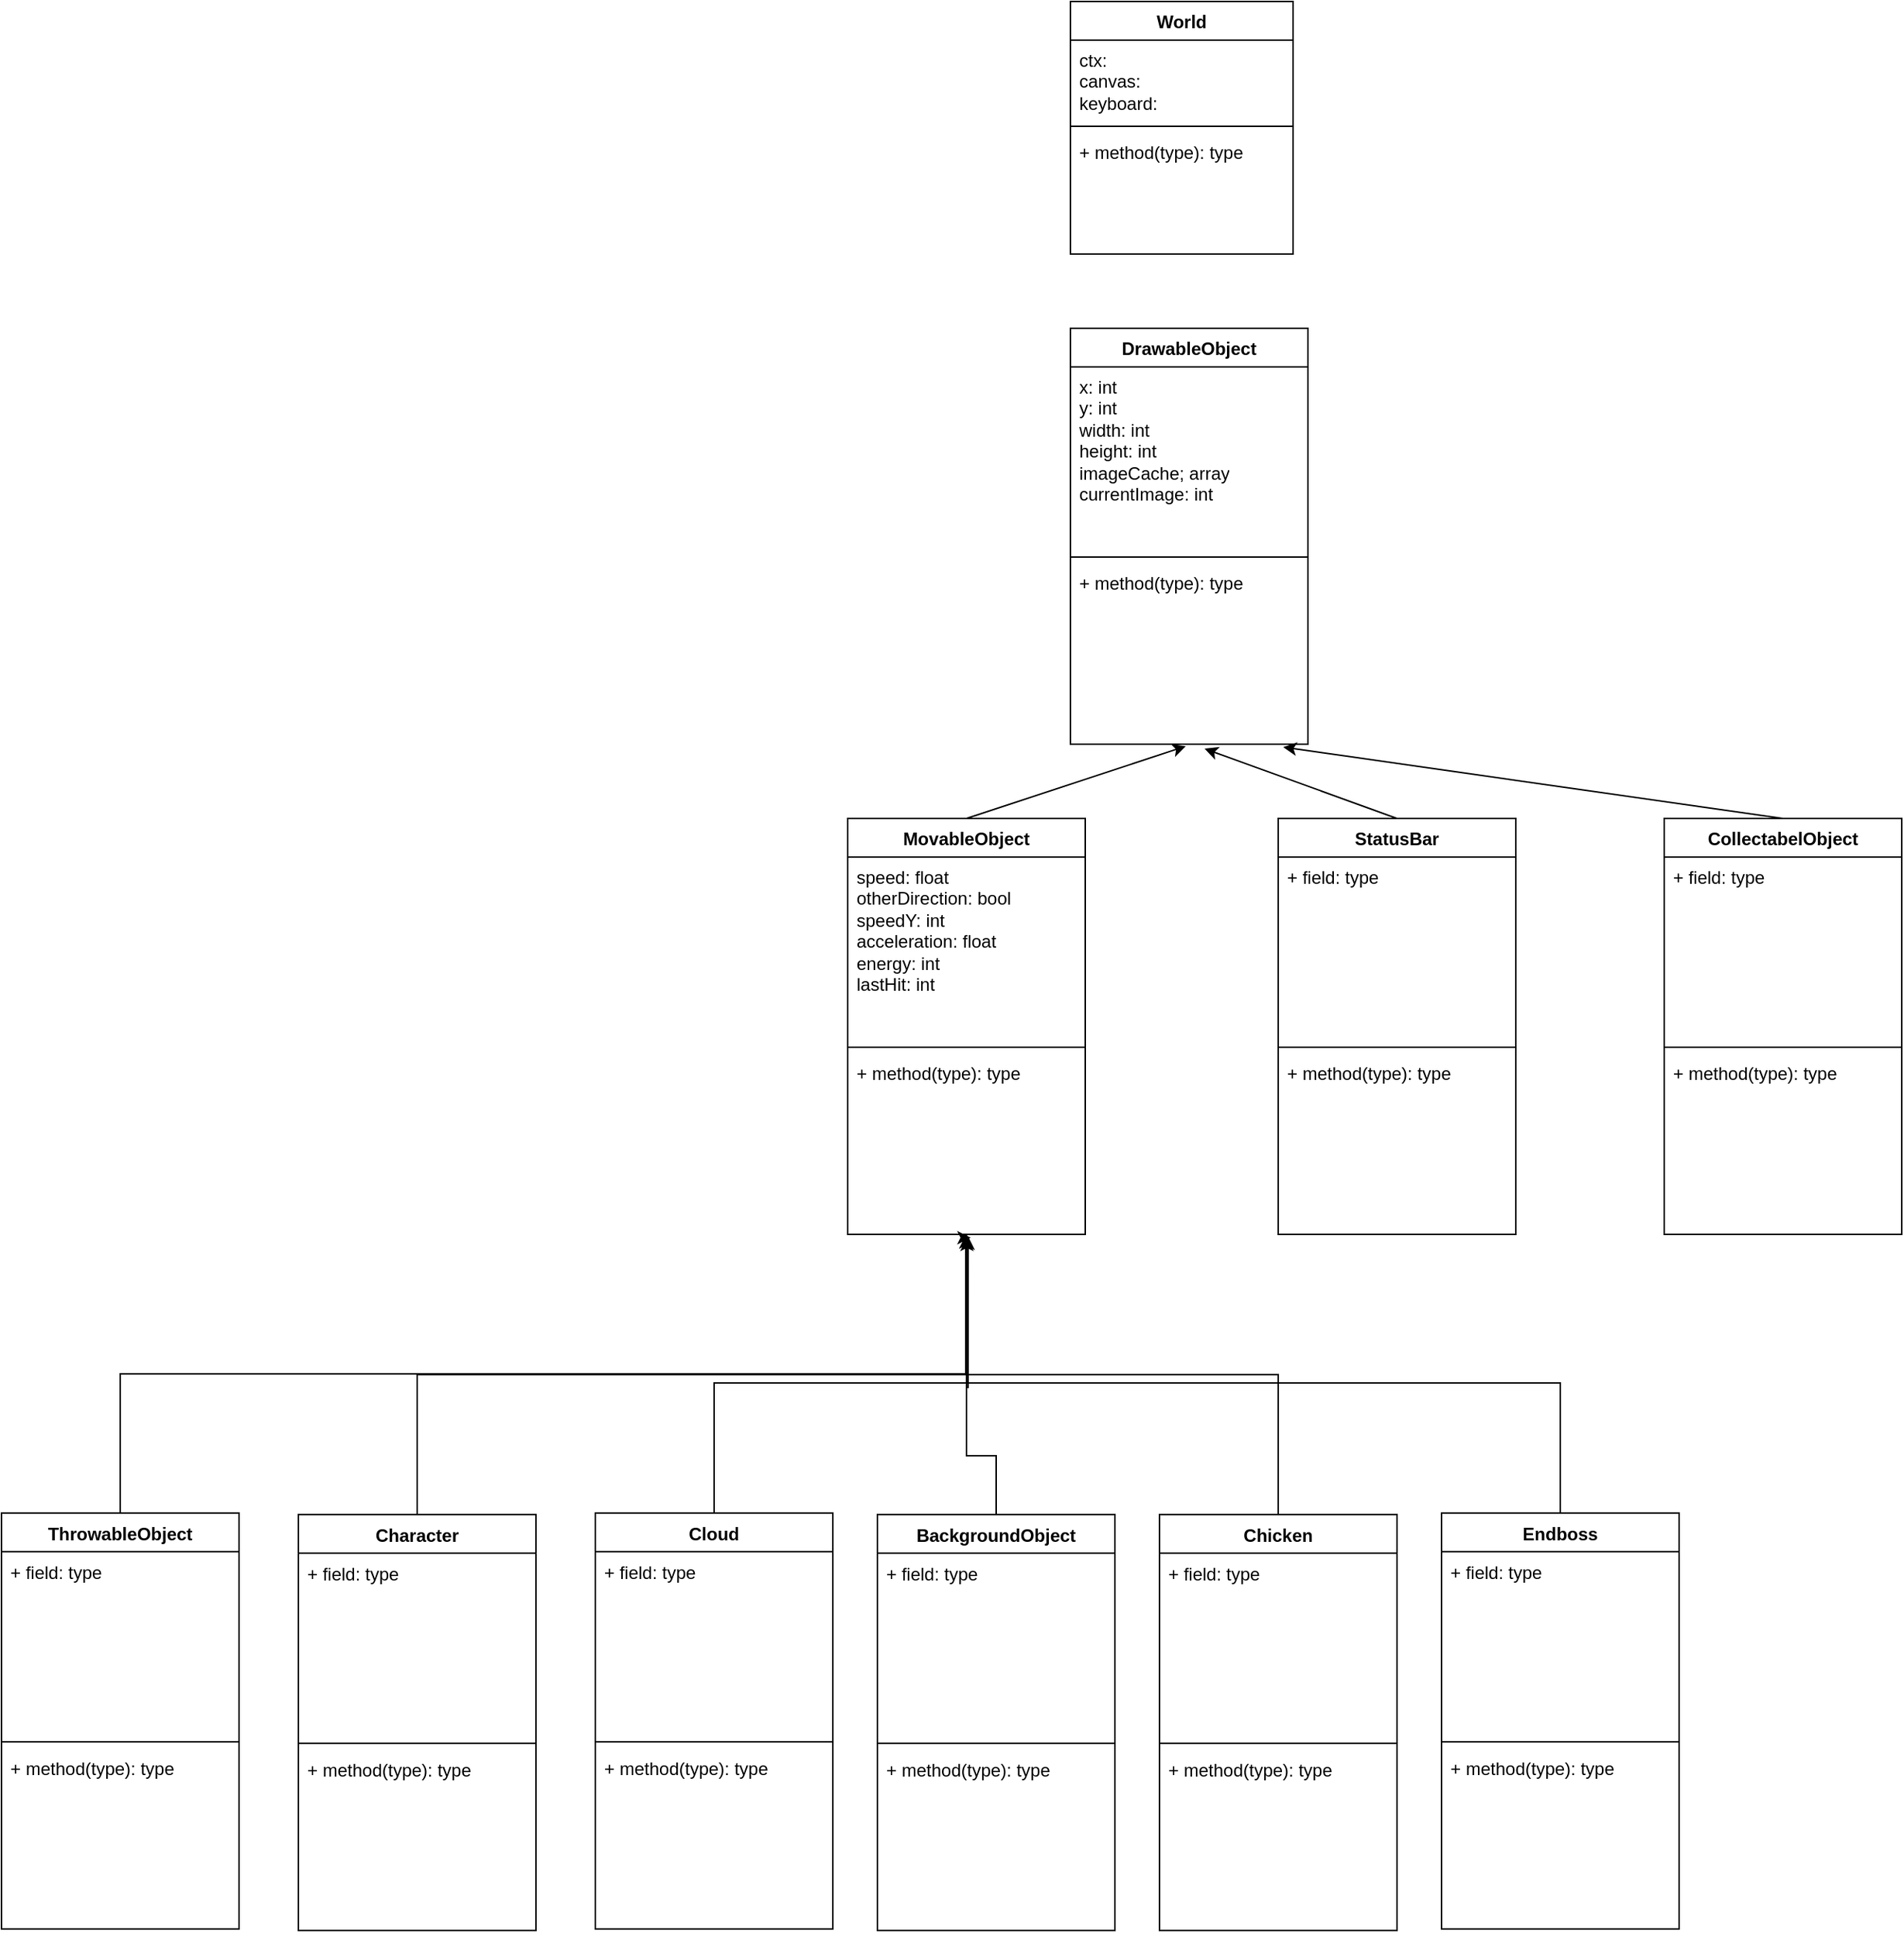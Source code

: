 <mxfile version="22.0.2" type="device">
  <diagram name="Seite-1" id="P-gh0mS4ZYBZhqt4mId1">
    <mxGraphModel dx="915" dy="823" grid="1" gridSize="10" guides="1" tooltips="1" connect="1" arrows="1" fold="1" page="1" pageScale="1" pageWidth="827" pageHeight="1169" math="0" shadow="0">
      <root>
        <mxCell id="0" />
        <mxCell id="1" parent="0" />
        <mxCell id="qXuQMM2nNSKNrKFL0b_B-1" value="World" style="swimlane;fontStyle=1;align=center;verticalAlign=top;childLayout=stackLayout;horizontal=1;startSize=26;horizontalStack=0;resizeParent=1;resizeParentMax=0;resizeLast=0;collapsible=1;marginBottom=0;whiteSpace=wrap;html=1;" vertex="1" parent="1">
          <mxGeometry x="730" y="250" width="150" height="170" as="geometry" />
        </mxCell>
        <mxCell id="qXuQMM2nNSKNrKFL0b_B-2" value="ctx:&lt;br&gt;canvas:&lt;br&gt;keyboard:&lt;br&gt;" style="text;strokeColor=none;fillColor=none;align=left;verticalAlign=top;spacingLeft=4;spacingRight=4;overflow=hidden;rotatable=0;points=[[0,0.5],[1,0.5]];portConstraint=eastwest;whiteSpace=wrap;html=1;" vertex="1" parent="qXuQMM2nNSKNrKFL0b_B-1">
          <mxGeometry y="26" width="150" height="54" as="geometry" />
        </mxCell>
        <mxCell id="qXuQMM2nNSKNrKFL0b_B-3" value="" style="line;strokeWidth=1;fillColor=none;align=left;verticalAlign=middle;spacingTop=-1;spacingLeft=3;spacingRight=3;rotatable=0;labelPosition=right;points=[];portConstraint=eastwest;strokeColor=inherit;" vertex="1" parent="qXuQMM2nNSKNrKFL0b_B-1">
          <mxGeometry y="80" width="150" height="8" as="geometry" />
        </mxCell>
        <mxCell id="qXuQMM2nNSKNrKFL0b_B-4" value="+ method(type): type" style="text;strokeColor=none;fillColor=none;align=left;verticalAlign=top;spacingLeft=4;spacingRight=4;overflow=hidden;rotatable=0;points=[[0,0.5],[1,0.5]];portConstraint=eastwest;whiteSpace=wrap;html=1;" vertex="1" parent="qXuQMM2nNSKNrKFL0b_B-1">
          <mxGeometry y="88" width="150" height="82" as="geometry" />
        </mxCell>
        <mxCell id="qXuQMM2nNSKNrKFL0b_B-5" value="MovableObject" style="swimlane;fontStyle=1;align=center;verticalAlign=top;childLayout=stackLayout;horizontal=1;startSize=26;horizontalStack=0;resizeParent=1;resizeParentMax=0;resizeLast=0;collapsible=1;marginBottom=0;whiteSpace=wrap;html=1;" vertex="1" parent="1">
          <mxGeometry x="580" y="800" width="160" height="280" as="geometry" />
        </mxCell>
        <mxCell id="qXuQMM2nNSKNrKFL0b_B-6" value="speed: float&lt;br&gt;otherDirection: bool&lt;br&gt;speedY: int&lt;br&gt;acceleration: float&lt;br&gt;energy: int&lt;br&gt;lastHit: int" style="text;strokeColor=none;fillColor=none;align=left;verticalAlign=top;spacingLeft=4;spacingRight=4;overflow=hidden;rotatable=0;points=[[0,0.5],[1,0.5]];portConstraint=eastwest;whiteSpace=wrap;html=1;" vertex="1" parent="qXuQMM2nNSKNrKFL0b_B-5">
          <mxGeometry y="26" width="160" height="124" as="geometry" />
        </mxCell>
        <mxCell id="qXuQMM2nNSKNrKFL0b_B-7" value="" style="line;strokeWidth=1;fillColor=none;align=left;verticalAlign=middle;spacingTop=-1;spacingLeft=3;spacingRight=3;rotatable=0;labelPosition=right;points=[];portConstraint=eastwest;strokeColor=inherit;" vertex="1" parent="qXuQMM2nNSKNrKFL0b_B-5">
          <mxGeometry y="150" width="160" height="8" as="geometry" />
        </mxCell>
        <mxCell id="qXuQMM2nNSKNrKFL0b_B-8" value="+ method(type): type" style="text;strokeColor=none;fillColor=none;align=left;verticalAlign=top;spacingLeft=4;spacingRight=4;overflow=hidden;rotatable=0;points=[[0,0.5],[1,0.5]];portConstraint=eastwest;whiteSpace=wrap;html=1;" vertex="1" parent="qXuQMM2nNSKNrKFL0b_B-5">
          <mxGeometry y="158" width="160" height="122" as="geometry" />
        </mxCell>
        <mxCell id="qXuQMM2nNSKNrKFL0b_B-9" value="DrawableObject" style="swimlane;fontStyle=1;align=center;verticalAlign=top;childLayout=stackLayout;horizontal=1;startSize=26;horizontalStack=0;resizeParent=1;resizeParentMax=0;resizeLast=0;collapsible=1;marginBottom=0;whiteSpace=wrap;html=1;" vertex="1" parent="1">
          <mxGeometry x="730" y="470" width="160" height="280" as="geometry" />
        </mxCell>
        <mxCell id="qXuQMM2nNSKNrKFL0b_B-10" value="x: int&lt;br&gt;y: int&lt;br&gt;width: int&lt;br&gt;height: int&lt;br&gt;imageCache; array&lt;br&gt;currentImage: int" style="text;strokeColor=none;fillColor=none;align=left;verticalAlign=top;spacingLeft=4;spacingRight=4;overflow=hidden;rotatable=0;points=[[0,0.5],[1,0.5]];portConstraint=eastwest;whiteSpace=wrap;html=1;" vertex="1" parent="qXuQMM2nNSKNrKFL0b_B-9">
          <mxGeometry y="26" width="160" height="124" as="geometry" />
        </mxCell>
        <mxCell id="qXuQMM2nNSKNrKFL0b_B-11" value="" style="line;strokeWidth=1;fillColor=none;align=left;verticalAlign=middle;spacingTop=-1;spacingLeft=3;spacingRight=3;rotatable=0;labelPosition=right;points=[];portConstraint=eastwest;strokeColor=inherit;" vertex="1" parent="qXuQMM2nNSKNrKFL0b_B-9">
          <mxGeometry y="150" width="160" height="8" as="geometry" />
        </mxCell>
        <mxCell id="qXuQMM2nNSKNrKFL0b_B-12" value="+ method(type): type" style="text;strokeColor=none;fillColor=none;align=left;verticalAlign=top;spacingLeft=4;spacingRight=4;overflow=hidden;rotatable=0;points=[[0,0.5],[1,0.5]];portConstraint=eastwest;whiteSpace=wrap;html=1;" vertex="1" parent="qXuQMM2nNSKNrKFL0b_B-9">
          <mxGeometry y="158" width="160" height="122" as="geometry" />
        </mxCell>
        <mxCell id="qXuQMM2nNSKNrKFL0b_B-13" value="StatusBar" style="swimlane;fontStyle=1;align=center;verticalAlign=top;childLayout=stackLayout;horizontal=1;startSize=26;horizontalStack=0;resizeParent=1;resizeParentMax=0;resizeLast=0;collapsible=1;marginBottom=0;whiteSpace=wrap;html=1;" vertex="1" parent="1">
          <mxGeometry x="870" y="800" width="160" height="280" as="geometry" />
        </mxCell>
        <mxCell id="qXuQMM2nNSKNrKFL0b_B-14" value="+ field: type" style="text;strokeColor=none;fillColor=none;align=left;verticalAlign=top;spacingLeft=4;spacingRight=4;overflow=hidden;rotatable=0;points=[[0,0.5],[1,0.5]];portConstraint=eastwest;whiteSpace=wrap;html=1;" vertex="1" parent="qXuQMM2nNSKNrKFL0b_B-13">
          <mxGeometry y="26" width="160" height="124" as="geometry" />
        </mxCell>
        <mxCell id="qXuQMM2nNSKNrKFL0b_B-15" value="" style="line;strokeWidth=1;fillColor=none;align=left;verticalAlign=middle;spacingTop=-1;spacingLeft=3;spacingRight=3;rotatable=0;labelPosition=right;points=[];portConstraint=eastwest;strokeColor=inherit;" vertex="1" parent="qXuQMM2nNSKNrKFL0b_B-13">
          <mxGeometry y="150" width="160" height="8" as="geometry" />
        </mxCell>
        <mxCell id="qXuQMM2nNSKNrKFL0b_B-16" value="+ method(type): type" style="text;strokeColor=none;fillColor=none;align=left;verticalAlign=top;spacingLeft=4;spacingRight=4;overflow=hidden;rotatable=0;points=[[0,0.5],[1,0.5]];portConstraint=eastwest;whiteSpace=wrap;html=1;" vertex="1" parent="qXuQMM2nNSKNrKFL0b_B-13">
          <mxGeometry y="158" width="160" height="122" as="geometry" />
        </mxCell>
        <mxCell id="qXuQMM2nNSKNrKFL0b_B-17" value="Character" style="swimlane;fontStyle=1;align=center;verticalAlign=top;childLayout=stackLayout;horizontal=1;startSize=26;horizontalStack=0;resizeParent=1;resizeParentMax=0;resizeLast=0;collapsible=1;marginBottom=0;whiteSpace=wrap;html=1;" vertex="1" parent="1">
          <mxGeometry x="210" y="1268.66" width="160" height="280" as="geometry" />
        </mxCell>
        <mxCell id="qXuQMM2nNSKNrKFL0b_B-18" value="+ field: type" style="text;strokeColor=none;fillColor=none;align=left;verticalAlign=top;spacingLeft=4;spacingRight=4;overflow=hidden;rotatable=0;points=[[0,0.5],[1,0.5]];portConstraint=eastwest;whiteSpace=wrap;html=1;" vertex="1" parent="qXuQMM2nNSKNrKFL0b_B-17">
          <mxGeometry y="26" width="160" height="124" as="geometry" />
        </mxCell>
        <mxCell id="qXuQMM2nNSKNrKFL0b_B-19" value="" style="line;strokeWidth=1;fillColor=none;align=left;verticalAlign=middle;spacingTop=-1;spacingLeft=3;spacingRight=3;rotatable=0;labelPosition=right;points=[];portConstraint=eastwest;strokeColor=inherit;" vertex="1" parent="qXuQMM2nNSKNrKFL0b_B-17">
          <mxGeometry y="150" width="160" height="8" as="geometry" />
        </mxCell>
        <mxCell id="qXuQMM2nNSKNrKFL0b_B-20" value="+ method(type): type" style="text;strokeColor=none;fillColor=none;align=left;verticalAlign=top;spacingLeft=4;spacingRight=4;overflow=hidden;rotatable=0;points=[[0,0.5],[1,0.5]];portConstraint=eastwest;whiteSpace=wrap;html=1;" vertex="1" parent="qXuQMM2nNSKNrKFL0b_B-17">
          <mxGeometry y="158" width="160" height="122" as="geometry" />
        </mxCell>
        <mxCell id="qXuQMM2nNSKNrKFL0b_B-21" value="Chicken" style="swimlane;fontStyle=1;align=center;verticalAlign=top;childLayout=stackLayout;horizontal=1;startSize=26;horizontalStack=0;resizeParent=1;resizeParentMax=0;resizeLast=0;collapsible=1;marginBottom=0;whiteSpace=wrap;html=1;" vertex="1" parent="1">
          <mxGeometry x="790" y="1268.66" width="160" height="280" as="geometry" />
        </mxCell>
        <mxCell id="qXuQMM2nNSKNrKFL0b_B-22" value="+ field: type" style="text;strokeColor=none;fillColor=none;align=left;verticalAlign=top;spacingLeft=4;spacingRight=4;overflow=hidden;rotatable=0;points=[[0,0.5],[1,0.5]];portConstraint=eastwest;whiteSpace=wrap;html=1;" vertex="1" parent="qXuQMM2nNSKNrKFL0b_B-21">
          <mxGeometry y="26" width="160" height="124" as="geometry" />
        </mxCell>
        <mxCell id="qXuQMM2nNSKNrKFL0b_B-23" value="" style="line;strokeWidth=1;fillColor=none;align=left;verticalAlign=middle;spacingTop=-1;spacingLeft=3;spacingRight=3;rotatable=0;labelPosition=right;points=[];portConstraint=eastwest;strokeColor=inherit;" vertex="1" parent="qXuQMM2nNSKNrKFL0b_B-21">
          <mxGeometry y="150" width="160" height="8" as="geometry" />
        </mxCell>
        <mxCell id="qXuQMM2nNSKNrKFL0b_B-24" value="+ method(type): type" style="text;strokeColor=none;fillColor=none;align=left;verticalAlign=top;spacingLeft=4;spacingRight=4;overflow=hidden;rotatable=0;points=[[0,0.5],[1,0.5]];portConstraint=eastwest;whiteSpace=wrap;html=1;" vertex="1" parent="qXuQMM2nNSKNrKFL0b_B-21">
          <mxGeometry y="158" width="160" height="122" as="geometry" />
        </mxCell>
        <mxCell id="qXuQMM2nNSKNrKFL0b_B-25" value="Endboss" style="swimlane;fontStyle=1;align=center;verticalAlign=top;childLayout=stackLayout;horizontal=1;startSize=26;horizontalStack=0;resizeParent=1;resizeParentMax=0;resizeLast=0;collapsible=1;marginBottom=0;whiteSpace=wrap;html=1;" vertex="1" parent="1">
          <mxGeometry x="980" y="1267.66" width="160" height="280" as="geometry" />
        </mxCell>
        <mxCell id="qXuQMM2nNSKNrKFL0b_B-26" value="+ field: type" style="text;strokeColor=none;fillColor=none;align=left;verticalAlign=top;spacingLeft=4;spacingRight=4;overflow=hidden;rotatable=0;points=[[0,0.5],[1,0.5]];portConstraint=eastwest;whiteSpace=wrap;html=1;" vertex="1" parent="qXuQMM2nNSKNrKFL0b_B-25">
          <mxGeometry y="26" width="160" height="124" as="geometry" />
        </mxCell>
        <mxCell id="qXuQMM2nNSKNrKFL0b_B-27" value="" style="line;strokeWidth=1;fillColor=none;align=left;verticalAlign=middle;spacingTop=-1;spacingLeft=3;spacingRight=3;rotatable=0;labelPosition=right;points=[];portConstraint=eastwest;strokeColor=inherit;" vertex="1" parent="qXuQMM2nNSKNrKFL0b_B-25">
          <mxGeometry y="150" width="160" height="8" as="geometry" />
        </mxCell>
        <mxCell id="qXuQMM2nNSKNrKFL0b_B-28" value="+ method(type): type" style="text;strokeColor=none;fillColor=none;align=left;verticalAlign=top;spacingLeft=4;spacingRight=4;overflow=hidden;rotatable=0;points=[[0,0.5],[1,0.5]];portConstraint=eastwest;whiteSpace=wrap;html=1;" vertex="1" parent="qXuQMM2nNSKNrKFL0b_B-25">
          <mxGeometry y="158" width="160" height="122" as="geometry" />
        </mxCell>
        <mxCell id="qXuQMM2nNSKNrKFL0b_B-29" value="ThrowableObject" style="swimlane;fontStyle=1;align=center;verticalAlign=top;childLayout=stackLayout;horizontal=1;startSize=26;horizontalStack=0;resizeParent=1;resizeParentMax=0;resizeLast=0;collapsible=1;marginBottom=0;whiteSpace=wrap;html=1;" vertex="1" parent="1">
          <mxGeometry x="10" y="1267.66" width="160" height="280" as="geometry" />
        </mxCell>
        <mxCell id="qXuQMM2nNSKNrKFL0b_B-30" value="+ field: type" style="text;strokeColor=none;fillColor=none;align=left;verticalAlign=top;spacingLeft=4;spacingRight=4;overflow=hidden;rotatable=0;points=[[0,0.5],[1,0.5]];portConstraint=eastwest;whiteSpace=wrap;html=1;" vertex="1" parent="qXuQMM2nNSKNrKFL0b_B-29">
          <mxGeometry y="26" width="160" height="124" as="geometry" />
        </mxCell>
        <mxCell id="qXuQMM2nNSKNrKFL0b_B-31" value="" style="line;strokeWidth=1;fillColor=none;align=left;verticalAlign=middle;spacingTop=-1;spacingLeft=3;spacingRight=3;rotatable=0;labelPosition=right;points=[];portConstraint=eastwest;strokeColor=inherit;" vertex="1" parent="qXuQMM2nNSKNrKFL0b_B-29">
          <mxGeometry y="150" width="160" height="8" as="geometry" />
        </mxCell>
        <mxCell id="qXuQMM2nNSKNrKFL0b_B-32" value="+ method(type): type" style="text;strokeColor=none;fillColor=none;align=left;verticalAlign=top;spacingLeft=4;spacingRight=4;overflow=hidden;rotatable=0;points=[[0,0.5],[1,0.5]];portConstraint=eastwest;whiteSpace=wrap;html=1;" vertex="1" parent="qXuQMM2nNSKNrKFL0b_B-29">
          <mxGeometry y="158" width="160" height="122" as="geometry" />
        </mxCell>
        <mxCell id="qXuQMM2nNSKNrKFL0b_B-33" value="Cloud" style="swimlane;fontStyle=1;align=center;verticalAlign=top;childLayout=stackLayout;horizontal=1;startSize=26;horizontalStack=0;resizeParent=1;resizeParentMax=0;resizeLast=0;collapsible=1;marginBottom=0;whiteSpace=wrap;html=1;" vertex="1" parent="1">
          <mxGeometry x="410" y="1267.66" width="160" height="280" as="geometry" />
        </mxCell>
        <mxCell id="qXuQMM2nNSKNrKFL0b_B-34" value="+ field: type" style="text;strokeColor=none;fillColor=none;align=left;verticalAlign=top;spacingLeft=4;spacingRight=4;overflow=hidden;rotatable=0;points=[[0,0.5],[1,0.5]];portConstraint=eastwest;whiteSpace=wrap;html=1;" vertex="1" parent="qXuQMM2nNSKNrKFL0b_B-33">
          <mxGeometry y="26" width="160" height="124" as="geometry" />
        </mxCell>
        <mxCell id="qXuQMM2nNSKNrKFL0b_B-35" value="" style="line;strokeWidth=1;fillColor=none;align=left;verticalAlign=middle;spacingTop=-1;spacingLeft=3;spacingRight=3;rotatable=0;labelPosition=right;points=[];portConstraint=eastwest;strokeColor=inherit;" vertex="1" parent="qXuQMM2nNSKNrKFL0b_B-33">
          <mxGeometry y="150" width="160" height="8" as="geometry" />
        </mxCell>
        <mxCell id="qXuQMM2nNSKNrKFL0b_B-36" value="+ method(type): type" style="text;strokeColor=none;fillColor=none;align=left;verticalAlign=top;spacingLeft=4;spacingRight=4;overflow=hidden;rotatable=0;points=[[0,0.5],[1,0.5]];portConstraint=eastwest;whiteSpace=wrap;html=1;" vertex="1" parent="qXuQMM2nNSKNrKFL0b_B-33">
          <mxGeometry y="158" width="160" height="122" as="geometry" />
        </mxCell>
        <mxCell id="qXuQMM2nNSKNrKFL0b_B-37" value="BackgroundObject" style="swimlane;fontStyle=1;align=center;verticalAlign=top;childLayout=stackLayout;horizontal=1;startSize=26;horizontalStack=0;resizeParent=1;resizeParentMax=0;resizeLast=0;collapsible=1;marginBottom=0;whiteSpace=wrap;html=1;" vertex="1" parent="1">
          <mxGeometry x="600" y="1268.66" width="160" height="280" as="geometry" />
        </mxCell>
        <mxCell id="qXuQMM2nNSKNrKFL0b_B-38" value="+ field: type" style="text;strokeColor=none;fillColor=none;align=left;verticalAlign=top;spacingLeft=4;spacingRight=4;overflow=hidden;rotatable=0;points=[[0,0.5],[1,0.5]];portConstraint=eastwest;whiteSpace=wrap;html=1;" vertex="1" parent="qXuQMM2nNSKNrKFL0b_B-37">
          <mxGeometry y="26" width="160" height="124" as="geometry" />
        </mxCell>
        <mxCell id="qXuQMM2nNSKNrKFL0b_B-39" value="" style="line;strokeWidth=1;fillColor=none;align=left;verticalAlign=middle;spacingTop=-1;spacingLeft=3;spacingRight=3;rotatable=0;labelPosition=right;points=[];portConstraint=eastwest;strokeColor=inherit;" vertex="1" parent="qXuQMM2nNSKNrKFL0b_B-37">
          <mxGeometry y="150" width="160" height="8" as="geometry" />
        </mxCell>
        <mxCell id="qXuQMM2nNSKNrKFL0b_B-40" value="+ method(type): type" style="text;strokeColor=none;fillColor=none;align=left;verticalAlign=top;spacingLeft=4;spacingRight=4;overflow=hidden;rotatable=0;points=[[0,0.5],[1,0.5]];portConstraint=eastwest;whiteSpace=wrap;html=1;" vertex="1" parent="qXuQMM2nNSKNrKFL0b_B-37">
          <mxGeometry y="158" width="160" height="122" as="geometry" />
        </mxCell>
        <mxCell id="qXuQMM2nNSKNrKFL0b_B-60" value="" style="endArrow=classic;html=1;rounded=0;exitX=0.5;exitY=0;exitDx=0;exitDy=0;entryX=0.5;entryY=1;entryDx=0;entryDy=0;entryPerimeter=0;edgeStyle=orthogonalEdgeStyle;" edge="1" parent="1" source="qXuQMM2nNSKNrKFL0b_B-29" target="qXuQMM2nNSKNrKFL0b_B-8">
          <mxGeometry width="50" height="50" relative="1" as="geometry">
            <mxPoint x="800" y="1120" as="sourcePoint" />
            <mxPoint x="850" y="1070" as="targetPoint" />
          </mxGeometry>
        </mxCell>
        <mxCell id="qXuQMM2nNSKNrKFL0b_B-61" value="" style="endArrow=classic;html=1;rounded=0;exitX=0.5;exitY=0;exitDx=0;exitDy=0;entryX=0.497;entryY=1.004;entryDx=0;entryDy=0;entryPerimeter=0;edgeStyle=orthogonalEdgeStyle;" edge="1" parent="1" source="qXuQMM2nNSKNrKFL0b_B-17" target="qXuQMM2nNSKNrKFL0b_B-8">
          <mxGeometry width="50" height="50" relative="1" as="geometry">
            <mxPoint x="380" y="1080" as="sourcePoint" />
            <mxPoint x="430" y="1030" as="targetPoint" />
          </mxGeometry>
        </mxCell>
        <mxCell id="qXuQMM2nNSKNrKFL0b_B-63" value="" style="endArrow=classic;html=1;rounded=0;exitX=0.5;exitY=0;exitDx=0;exitDy=0;entryX=0.507;entryY=1.011;entryDx=0;entryDy=0;entryPerimeter=0;edgeStyle=orthogonalEdgeStyle;" edge="1" parent="1" source="qXuQMM2nNSKNrKFL0b_B-25" target="qXuQMM2nNSKNrKFL0b_B-8">
          <mxGeometry width="50" height="50" relative="1" as="geometry">
            <mxPoint x="780" y="1218.66" as="sourcePoint" />
            <mxPoint x="637.76" y="1182.442" as="targetPoint" />
            <Array as="points">
              <mxPoint x="1060" y="1180" />
              <mxPoint x="660" y="1180" />
              <mxPoint x="660" y="1183" />
              <mxPoint x="661" y="1183" />
            </Array>
          </mxGeometry>
        </mxCell>
        <mxCell id="qXuQMM2nNSKNrKFL0b_B-64" value="" style="endArrow=classic;html=1;rounded=0;exitX=0.5;exitY=0;exitDx=0;exitDy=0;entryX=0.5;entryY=1;entryDx=0;entryDy=0;entryPerimeter=0;edgeStyle=orthogonalEdgeStyle;" edge="1" parent="1" source="qXuQMM2nNSKNrKFL0b_B-21" target="qXuQMM2nNSKNrKFL0b_B-8">
          <mxGeometry width="50" height="50" relative="1" as="geometry">
            <mxPoint x="800" y="1120" as="sourcePoint" />
            <mxPoint x="850" y="1070" as="targetPoint" />
          </mxGeometry>
        </mxCell>
        <mxCell id="qXuQMM2nNSKNrKFL0b_B-65" value="" style="endArrow=classic;html=1;rounded=0;exitX=0.5;exitY=0;exitDx=0;exitDy=0;entryX=0.518;entryY=1.018;entryDx=0;entryDy=0;entryPerimeter=0;edgeStyle=orthogonalEdgeStyle;" edge="1" parent="1" source="qXuQMM2nNSKNrKFL0b_B-37" target="qXuQMM2nNSKNrKFL0b_B-8">
          <mxGeometry width="50" height="50" relative="1" as="geometry">
            <mxPoint x="780" y="1218.66" as="sourcePoint" />
            <mxPoint x="641.12" y="1180.856" as="targetPoint" />
            <Array as="points">
              <mxPoint x="680" y="1229" />
              <mxPoint x="660" y="1229" />
              <mxPoint x="660" y="1082" />
            </Array>
          </mxGeometry>
        </mxCell>
        <mxCell id="qXuQMM2nNSKNrKFL0b_B-66" value="" style="endArrow=classic;html=1;rounded=0;exitX=0.5;exitY=0;exitDx=0;exitDy=0;entryX=0.502;entryY=1.018;entryDx=0;entryDy=0;entryPerimeter=0;edgeStyle=orthogonalEdgeStyle;" edge="1" parent="1" source="qXuQMM2nNSKNrKFL0b_B-33" target="qXuQMM2nNSKNrKFL0b_B-8">
          <mxGeometry width="50" height="50" relative="1" as="geometry">
            <mxPoint x="780" y="1218.66" as="sourcePoint" />
            <mxPoint x="641.12" y="1180.002" as="targetPoint" />
            <Array as="points">
              <mxPoint x="490" y="1180" />
              <mxPoint x="660" y="1180" />
            </Array>
          </mxGeometry>
        </mxCell>
        <mxCell id="qXuQMM2nNSKNrKFL0b_B-67" value="" style="endArrow=classic;html=1;rounded=0;exitX=0.5;exitY=0;exitDx=0;exitDy=0;entryX=0.486;entryY=1.011;entryDx=0;entryDy=0;entryPerimeter=0;" edge="1" parent="1" source="qXuQMM2nNSKNrKFL0b_B-5" target="qXuQMM2nNSKNrKFL0b_B-12">
          <mxGeometry width="50" height="50" relative="1" as="geometry">
            <mxPoint x="440" y="860" as="sourcePoint" />
            <mxPoint x="490" y="810" as="targetPoint" />
          </mxGeometry>
        </mxCell>
        <mxCell id="qXuQMM2nNSKNrKFL0b_B-68" value="" style="endArrow=classic;html=1;rounded=0;exitX=0.5;exitY=0;exitDx=0;exitDy=0;entryX=0.565;entryY=1.025;entryDx=0;entryDy=0;entryPerimeter=0;" edge="1" parent="1" source="qXuQMM2nNSKNrKFL0b_B-13" target="qXuQMM2nNSKNrKFL0b_B-12">
          <mxGeometry width="50" height="50" relative="1" as="geometry">
            <mxPoint x="780" y="840" as="sourcePoint" />
            <mxPoint x="830" y="790" as="targetPoint" />
          </mxGeometry>
        </mxCell>
        <mxCell id="qXuQMM2nNSKNrKFL0b_B-69" value="CollectabelObject" style="swimlane;fontStyle=1;align=center;verticalAlign=top;childLayout=stackLayout;horizontal=1;startSize=26;horizontalStack=0;resizeParent=1;resizeParentMax=0;resizeLast=0;collapsible=1;marginBottom=0;whiteSpace=wrap;html=1;" vertex="1" parent="1">
          <mxGeometry x="1130" y="800" width="160" height="280" as="geometry" />
        </mxCell>
        <mxCell id="qXuQMM2nNSKNrKFL0b_B-70" value="+ field: type" style="text;strokeColor=none;fillColor=none;align=left;verticalAlign=top;spacingLeft=4;spacingRight=4;overflow=hidden;rotatable=0;points=[[0,0.5],[1,0.5]];portConstraint=eastwest;whiteSpace=wrap;html=1;" vertex="1" parent="qXuQMM2nNSKNrKFL0b_B-69">
          <mxGeometry y="26" width="160" height="124" as="geometry" />
        </mxCell>
        <mxCell id="qXuQMM2nNSKNrKFL0b_B-71" value="" style="line;strokeWidth=1;fillColor=none;align=left;verticalAlign=middle;spacingTop=-1;spacingLeft=3;spacingRight=3;rotatable=0;labelPosition=right;points=[];portConstraint=eastwest;strokeColor=inherit;" vertex="1" parent="qXuQMM2nNSKNrKFL0b_B-69">
          <mxGeometry y="150" width="160" height="8" as="geometry" />
        </mxCell>
        <mxCell id="qXuQMM2nNSKNrKFL0b_B-72" value="+ method(type): type" style="text;strokeColor=none;fillColor=none;align=left;verticalAlign=top;spacingLeft=4;spacingRight=4;overflow=hidden;rotatable=0;points=[[0,0.5],[1,0.5]];portConstraint=eastwest;whiteSpace=wrap;html=1;" vertex="1" parent="qXuQMM2nNSKNrKFL0b_B-69">
          <mxGeometry y="158" width="160" height="122" as="geometry" />
        </mxCell>
        <mxCell id="qXuQMM2nNSKNrKFL0b_B-73" value="" style="endArrow=classic;html=1;rounded=0;exitX=0.5;exitY=0;exitDx=0;exitDy=0;entryX=0.896;entryY=1.016;entryDx=0;entryDy=0;entryPerimeter=0;" edge="1" parent="1" source="qXuQMM2nNSKNrKFL0b_B-69" target="qXuQMM2nNSKNrKFL0b_B-12">
          <mxGeometry width="50" height="50" relative="1" as="geometry">
            <mxPoint x="960" y="810" as="sourcePoint" />
            <mxPoint x="830" y="763" as="targetPoint" />
          </mxGeometry>
        </mxCell>
      </root>
    </mxGraphModel>
  </diagram>
</mxfile>
